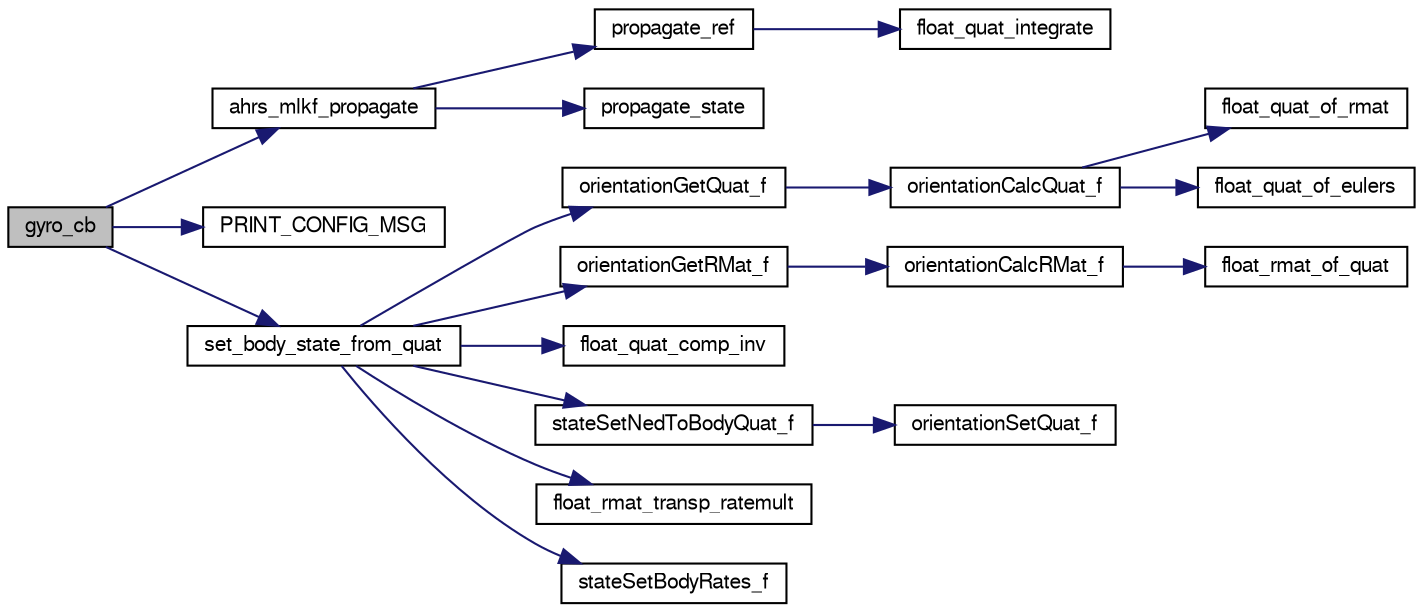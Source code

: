digraph "gyro_cb"
{
  edge [fontname="FreeSans",fontsize="10",labelfontname="FreeSans",labelfontsize="10"];
  node [fontname="FreeSans",fontsize="10",shape=record];
  rankdir="LR";
  Node1 [label="gyro_cb",height=0.2,width=0.4,color="black", fillcolor="grey75", style="filled", fontcolor="black"];
  Node1 -> Node2 [color="midnightblue",fontsize="10",style="solid",fontname="FreeSans"];
  Node2 [label="ahrs_mlkf_propagate",height=0.2,width=0.4,color="black", fillcolor="white", style="filled",URL="$ahrs__float__mlkf_8c.html#aad9bedf36772800071affa5049921882"];
  Node2 -> Node3 [color="midnightblue",fontsize="10",style="solid",fontname="FreeSans"];
  Node3 [label="propagate_ref",height=0.2,width=0.4,color="black", fillcolor="white", style="filled",URL="$ahrs__float__mlkf_8c.html#a7da516492565fea9fe725c92d3c7e447"];
  Node3 -> Node4 [color="midnightblue",fontsize="10",style="solid",fontname="FreeSans"];
  Node4 [label="float_quat_integrate",height=0.2,width=0.4,color="black", fillcolor="white", style="filled",URL="$group__math__algebra__float.html#ga617f13c7ecb041b375c76d14a2f8221e",tooltip="in place quaternion integration with constant rotational velocity "];
  Node2 -> Node5 [color="midnightblue",fontsize="10",style="solid",fontname="FreeSans"];
  Node5 [label="propagate_state",height=0.2,width=0.4,color="black", fillcolor="white", style="filled",URL="$ahrs__float__mlkf_8c.html#a08b5ba2b24ee28f080b00eb5cb08384a",tooltip="Progagate filter&#39;s covariance We don&#39;t propagate state as we assume to have reseted. "];
  Node1 -> Node6 [color="midnightblue",fontsize="10",style="solid",fontname="FreeSans"];
  Node6 [label="PRINT_CONFIG_MSG",height=0.2,width=0.4,color="black", fillcolor="white", style="filled",URL="$ins__vectornav_8c.html#aa01d3425df2eb0f33ced38c9d8fa8f05"];
  Node1 -> Node7 [color="midnightblue",fontsize="10",style="solid",fontname="FreeSans"];
  Node7 [label="set_body_state_from_quat",height=0.2,width=0.4,color="black", fillcolor="white", style="filled",URL="$ahrs__float__mlkf__wrapper_8c.html#abea8ede7c8ebc5179487d3464ab513bb",tooltip="Compute body orientation and rates from imu orientation and rates. "];
  Node7 -> Node8 [color="midnightblue",fontsize="10",style="solid",fontname="FreeSans"];
  Node8 [label="orientationGetQuat_f",height=0.2,width=0.4,color="black", fillcolor="white", style="filled",URL="$group__math__orientation__representation.html#ga4bc38966bac43e1f55b2f042d8f2e411",tooltip="Get vehicle body attitude quaternion (float). "];
  Node8 -> Node9 [color="midnightblue",fontsize="10",style="solid",fontname="FreeSans"];
  Node9 [label="orientationCalcQuat_f",height=0.2,width=0.4,color="black", fillcolor="white", style="filled",URL="$group__math__orientation__representation.html#ga33edf7d5bd278bed617fb5aa88559dc2"];
  Node9 -> Node10 [color="midnightblue",fontsize="10",style="solid",fontname="FreeSans"];
  Node10 [label="float_quat_of_rmat",height=0.2,width=0.4,color="black", fillcolor="white", style="filled",URL="$group__math__algebra__float.html#ga29a7db3c967cea290d25b28b4d17f01f",tooltip="Quaternion from rotation matrix. "];
  Node9 -> Node11 [color="midnightblue",fontsize="10",style="solid",fontname="FreeSans"];
  Node11 [label="float_quat_of_eulers",height=0.2,width=0.4,color="black", fillcolor="white", style="filled",URL="$group__math__algebra__float.html#ga99c8f1ff70a5b638cf87ea816f1756a2",tooltip="quat of euler roation &#39;ZYX&#39; "];
  Node7 -> Node12 [color="midnightblue",fontsize="10",style="solid",fontname="FreeSans"];
  Node12 [label="orientationGetRMat_f",height=0.2,width=0.4,color="black", fillcolor="white", style="filled",URL="$group__math__orientation__representation.html#gadad1660d6ec48c67423b76622ce80b51",tooltip="Get vehicle body attitude rotation matrix (float). "];
  Node12 -> Node13 [color="midnightblue",fontsize="10",style="solid",fontname="FreeSans"];
  Node13 [label="orientationCalcRMat_f",height=0.2,width=0.4,color="black", fillcolor="white", style="filled",URL="$group__math__orientation__representation.html#ga3394d93b976378bb5c9ddea8d7960eeb"];
  Node13 -> Node14 [color="midnightblue",fontsize="10",style="solid",fontname="FreeSans"];
  Node14 [label="float_rmat_of_quat",height=0.2,width=0.4,color="black", fillcolor="white", style="filled",URL="$group__math__algebra__float.html#ga4f32e245bb37ef9fdf43872080f63fbc"];
  Node7 -> Node15 [color="midnightblue",fontsize="10",style="solid",fontname="FreeSans"];
  Node15 [label="float_quat_comp_inv",height=0.2,width=0.4,color="black", fillcolor="white", style="filled",URL="$group__math__algebra__float.html#ga30fe06f92cef3aa377a52b95d641ed5a",tooltip="Composition (multiplication) of two quaternions. "];
  Node7 -> Node16 [color="midnightblue",fontsize="10",style="solid",fontname="FreeSans"];
  Node16 [label="stateSetNedToBodyQuat_f",height=0.2,width=0.4,color="black", fillcolor="white", style="filled",URL="$group__state__attitude.html#ga08c015e6feca07c5c0976f1d2d28c31e",tooltip="Set vehicle body attitude from quaternion (float). "];
  Node16 -> Node17 [color="midnightblue",fontsize="10",style="solid",fontname="FreeSans"];
  Node17 [label="orientationSetQuat_f",height=0.2,width=0.4,color="black", fillcolor="white", style="filled",URL="$group__math__orientation__representation.html#ga35d21d17eb2d2ef8352f0aceb8ad7001",tooltip="Set vehicle body attitude from quaternion (float). "];
  Node7 -> Node18 [color="midnightblue",fontsize="10",style="solid",fontname="FreeSans"];
  Node18 [label="float_rmat_transp_ratemult",height=0.2,width=0.4,color="black", fillcolor="white", style="filled",URL="$group__math__algebra__float.html#gaaf793c59eaba758a63cf467c377ea532",tooltip="rotate anglular rates by transposed rotation matrix. "];
  Node7 -> Node19 [color="midnightblue",fontsize="10",style="solid",fontname="FreeSans"];
  Node19 [label="stateSetBodyRates_f",height=0.2,width=0.4,color="black", fillcolor="white", style="filled",URL="$group__state__rate.html#ga81d506386a5e2842d7e37cb6e1dbf252",tooltip="Set vehicle body angular rate (float). "];
}
